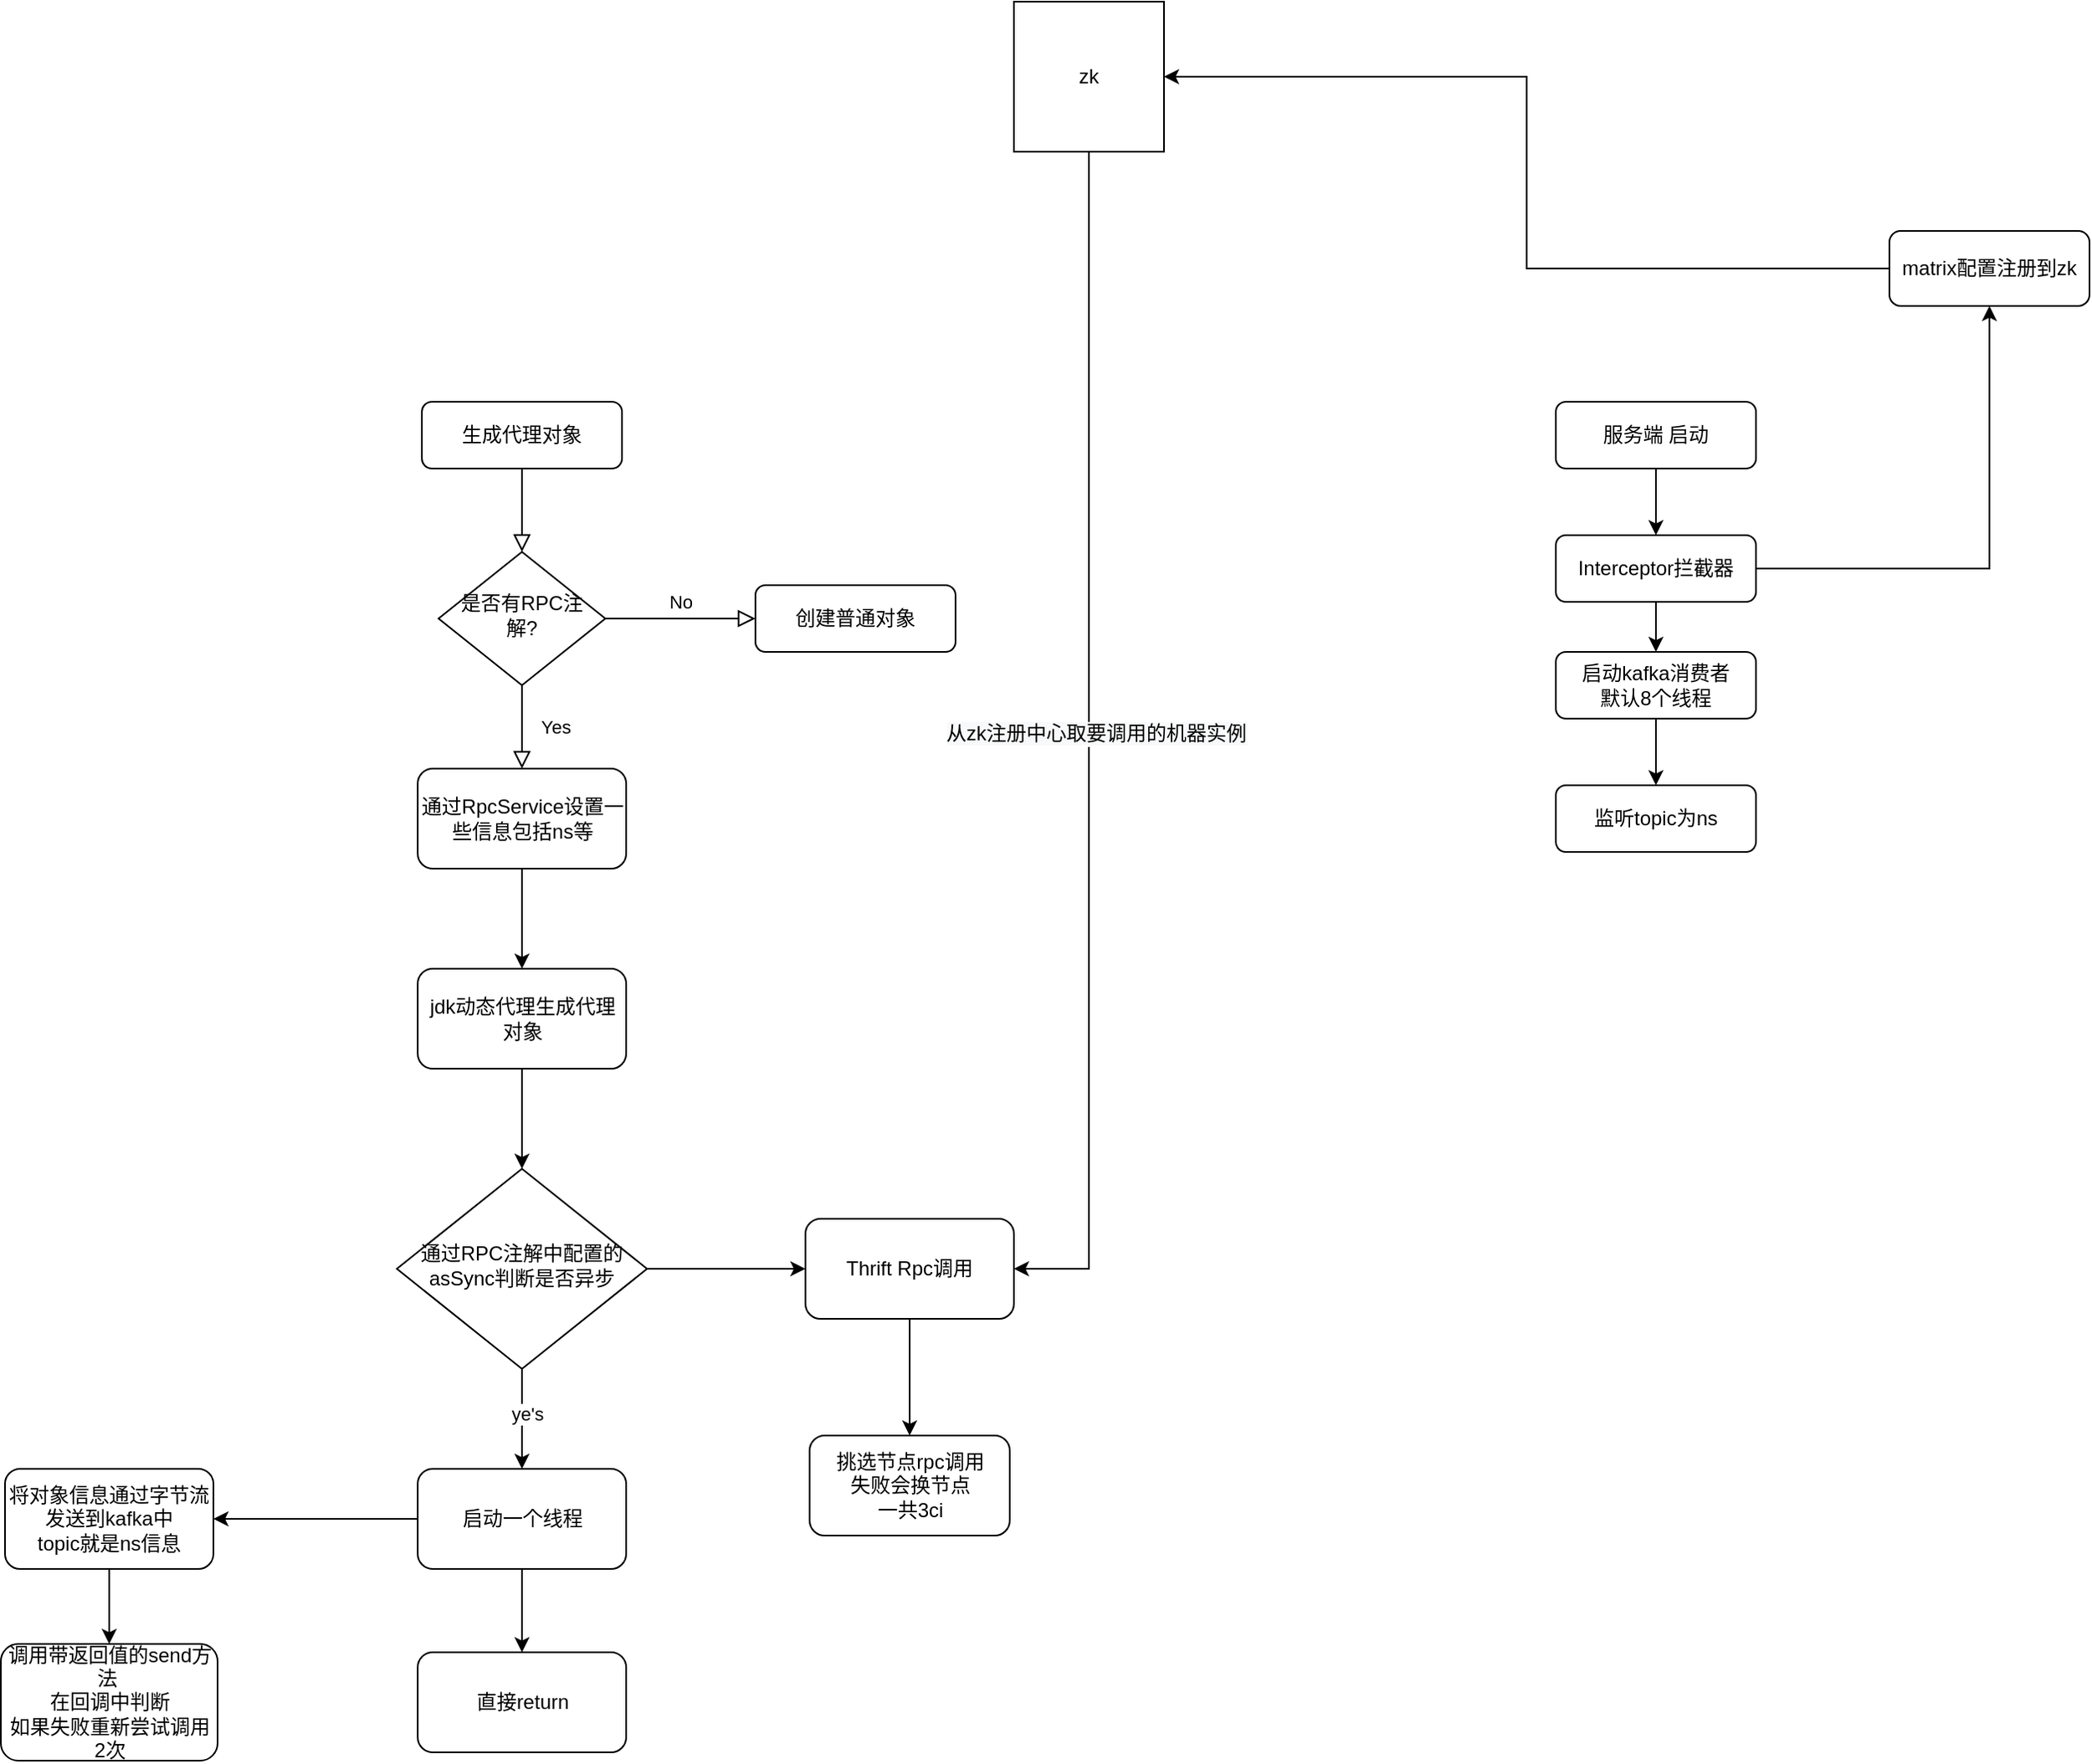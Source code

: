 <mxfile version="14.6.13" type="device"><diagram id="C5RBs43oDa-KdzZeNtuy" name="Page-1"><mxGraphModel dx="2412" dy="595" grid="1" gridSize="10" guides="1" tooltips="1" connect="1" arrows="1" fold="1" page="1" pageScale="1" pageWidth="827" pageHeight="1169" math="0" shadow="0"><root><mxCell id="WIyWlLk6GJQsqaUBKTNV-0"/><mxCell id="WIyWlLk6GJQsqaUBKTNV-1" parent="WIyWlLk6GJQsqaUBKTNV-0"/><mxCell id="WIyWlLk6GJQsqaUBKTNV-2" value="" style="rounded=0;html=1;jettySize=auto;orthogonalLoop=1;fontSize=11;endArrow=block;endFill=0;endSize=8;strokeWidth=1;shadow=0;labelBackgroundColor=none;edgeStyle=orthogonalEdgeStyle;" parent="WIyWlLk6GJQsqaUBKTNV-1" source="WIyWlLk6GJQsqaUBKTNV-3" target="WIyWlLk6GJQsqaUBKTNV-6" edge="1"><mxGeometry relative="1" as="geometry"/></mxCell><mxCell id="WIyWlLk6GJQsqaUBKTNV-3" value="生成代理对象" style="rounded=1;whiteSpace=wrap;html=1;fontSize=12;glass=0;strokeWidth=1;shadow=0;" parent="WIyWlLk6GJQsqaUBKTNV-1" vertex="1"><mxGeometry x="160" y="260" width="120" height="40" as="geometry"/></mxCell><mxCell id="WIyWlLk6GJQsqaUBKTNV-4" value="Yes" style="rounded=0;html=1;jettySize=auto;orthogonalLoop=1;fontSize=11;endArrow=block;endFill=0;endSize=8;strokeWidth=1;shadow=0;labelBackgroundColor=none;edgeStyle=orthogonalEdgeStyle;entryX=0.5;entryY=0;entryDx=0;entryDy=0;entryPerimeter=0;" parent="WIyWlLk6GJQsqaUBKTNV-1" source="WIyWlLk6GJQsqaUBKTNV-6" target="WIyWlLk6GJQsqaUBKTNV-11" edge="1"><mxGeometry y="20" relative="1" as="geometry"><mxPoint as="offset"/><mxPoint x="220" y="460" as="targetPoint"/></mxGeometry></mxCell><mxCell id="WIyWlLk6GJQsqaUBKTNV-5" value="No" style="edgeStyle=orthogonalEdgeStyle;rounded=0;html=1;jettySize=auto;orthogonalLoop=1;fontSize=11;endArrow=block;endFill=0;endSize=8;strokeWidth=1;shadow=0;labelBackgroundColor=none;" parent="WIyWlLk6GJQsqaUBKTNV-1" source="WIyWlLk6GJQsqaUBKTNV-6" target="WIyWlLk6GJQsqaUBKTNV-7" edge="1"><mxGeometry y="10" relative="1" as="geometry"><mxPoint as="offset"/></mxGeometry></mxCell><mxCell id="WIyWlLk6GJQsqaUBKTNV-6" value="是否有RPC注解?" style="rhombus;whiteSpace=wrap;html=1;shadow=0;fontFamily=Helvetica;fontSize=12;align=center;strokeWidth=1;spacing=6;spacingTop=-4;" parent="WIyWlLk6GJQsqaUBKTNV-1" vertex="1"><mxGeometry x="170" y="350" width="100" height="80" as="geometry"/></mxCell><mxCell id="WIyWlLk6GJQsqaUBKTNV-7" value="创建普通对象" style="rounded=1;whiteSpace=wrap;html=1;fontSize=12;glass=0;strokeWidth=1;shadow=0;" parent="WIyWlLk6GJQsqaUBKTNV-1" vertex="1"><mxGeometry x="360" y="370" width="120" height="40" as="geometry"/></mxCell><mxCell id="dBpPztsXsvRdD3fAKgr3-1" value="" style="edgeStyle=orthogonalEdgeStyle;rounded=0;orthogonalLoop=1;jettySize=auto;html=1;" edge="1" parent="WIyWlLk6GJQsqaUBKTNV-1" source="WIyWlLk6GJQsqaUBKTNV-11" target="dBpPztsXsvRdD3fAKgr3-0"><mxGeometry relative="1" as="geometry"/></mxCell><mxCell id="WIyWlLk6GJQsqaUBKTNV-11" value="通过RpcService设置一些信息包括ns等" style="rounded=1;whiteSpace=wrap;html=1;fontSize=12;glass=0;strokeWidth=1;shadow=0;" parent="WIyWlLk6GJQsqaUBKTNV-1" vertex="1"><mxGeometry x="157.5" y="480" width="125" height="60" as="geometry"/></mxCell><mxCell id="dBpPztsXsvRdD3fAKgr3-3" value="" style="edgeStyle=orthogonalEdgeStyle;rounded=0;orthogonalLoop=1;jettySize=auto;html=1;" edge="1" parent="WIyWlLk6GJQsqaUBKTNV-1" source="dBpPztsXsvRdD3fAKgr3-0" target="dBpPztsXsvRdD3fAKgr3-4"><mxGeometry relative="1" as="geometry"><mxPoint x="220" y="720" as="targetPoint"/></mxGeometry></mxCell><mxCell id="dBpPztsXsvRdD3fAKgr3-0" value="jdk动态代理生成代理对象" style="rounded=1;whiteSpace=wrap;html=1;fontSize=12;glass=0;strokeWidth=1;shadow=0;" vertex="1" parent="WIyWlLk6GJQsqaUBKTNV-1"><mxGeometry x="157.5" y="600" width="125" height="60" as="geometry"/></mxCell><mxCell id="dBpPztsXsvRdD3fAKgr3-6" value="" style="edgeStyle=orthogonalEdgeStyle;rounded=0;orthogonalLoop=1;jettySize=auto;html=1;" edge="1" parent="WIyWlLk6GJQsqaUBKTNV-1" source="dBpPztsXsvRdD3fAKgr3-4" target="dBpPztsXsvRdD3fAKgr3-5"><mxGeometry relative="1" as="geometry"/></mxCell><mxCell id="dBpPztsXsvRdD3fAKgr3-7" value="ye's" style="edgeLabel;html=1;align=center;verticalAlign=middle;resizable=0;points=[];" vertex="1" connectable="0" parent="dBpPztsXsvRdD3fAKgr3-6"><mxGeometry x="-0.12" y="3" relative="1" as="geometry"><mxPoint as="offset"/></mxGeometry></mxCell><mxCell id="dBpPztsXsvRdD3fAKgr3-15" value="" style="edgeStyle=orthogonalEdgeStyle;rounded=0;orthogonalLoop=1;jettySize=auto;html=1;" edge="1" parent="WIyWlLk6GJQsqaUBKTNV-1" source="dBpPztsXsvRdD3fAKgr3-4" target="dBpPztsXsvRdD3fAKgr3-14"><mxGeometry relative="1" as="geometry"/></mxCell><mxCell id="dBpPztsXsvRdD3fAKgr3-4" value="通过RPC注解中配置的asSync判断是否异步" style="rhombus;whiteSpace=wrap;html=1;shadow=0;fontFamily=Helvetica;fontSize=12;align=center;strokeWidth=1;spacing=6;spacingTop=-4;" vertex="1" parent="WIyWlLk6GJQsqaUBKTNV-1"><mxGeometry x="145" y="720" width="150" height="120" as="geometry"/></mxCell><mxCell id="dBpPztsXsvRdD3fAKgr3-9" value="" style="edgeStyle=orthogonalEdgeStyle;rounded=0;orthogonalLoop=1;jettySize=auto;html=1;" edge="1" parent="WIyWlLk6GJQsqaUBKTNV-1" source="dBpPztsXsvRdD3fAKgr3-5" target="dBpPztsXsvRdD3fAKgr3-8"><mxGeometry relative="1" as="geometry"/></mxCell><mxCell id="dBpPztsXsvRdD3fAKgr3-11" value="" style="edgeStyle=orthogonalEdgeStyle;rounded=0;orthogonalLoop=1;jettySize=auto;html=1;" edge="1" parent="WIyWlLk6GJQsqaUBKTNV-1" source="dBpPztsXsvRdD3fAKgr3-5" target="dBpPztsXsvRdD3fAKgr3-10"><mxGeometry relative="1" as="geometry"/></mxCell><mxCell id="dBpPztsXsvRdD3fAKgr3-5" value="启动一个线程" style="rounded=1;whiteSpace=wrap;html=1;fontSize=12;glass=0;strokeWidth=1;shadow=0;" vertex="1" parent="WIyWlLk6GJQsqaUBKTNV-1"><mxGeometry x="157.5" y="900" width="125" height="60" as="geometry"/></mxCell><mxCell id="dBpPztsXsvRdD3fAKgr3-13" value="" style="edgeStyle=orthogonalEdgeStyle;rounded=0;orthogonalLoop=1;jettySize=auto;html=1;" edge="1" parent="WIyWlLk6GJQsqaUBKTNV-1" source="dBpPztsXsvRdD3fAKgr3-8" target="dBpPztsXsvRdD3fAKgr3-12"><mxGeometry relative="1" as="geometry"/></mxCell><mxCell id="dBpPztsXsvRdD3fAKgr3-8" value="将对象信息通过字节流发送到kafka中&lt;br&gt;topic就是ns信息" style="rounded=1;whiteSpace=wrap;html=1;fontSize=12;glass=0;strokeWidth=1;shadow=0;" vertex="1" parent="WIyWlLk6GJQsqaUBKTNV-1"><mxGeometry x="-90" y="900" width="125" height="60" as="geometry"/></mxCell><mxCell id="dBpPztsXsvRdD3fAKgr3-10" value="直接return" style="rounded=1;whiteSpace=wrap;html=1;fontSize=12;glass=0;strokeWidth=1;shadow=0;" vertex="1" parent="WIyWlLk6GJQsqaUBKTNV-1"><mxGeometry x="157.5" y="1010" width="125" height="60" as="geometry"/></mxCell><mxCell id="dBpPztsXsvRdD3fAKgr3-12" value="调用带返回值的send方法&amp;nbsp;&lt;br&gt;在回调中判断&lt;br&gt;如果失败重新尝试调用&lt;br&gt;2次" style="rounded=1;whiteSpace=wrap;html=1;fontSize=12;glass=0;strokeWidth=1;shadow=0;" vertex="1" parent="WIyWlLk6GJQsqaUBKTNV-1"><mxGeometry x="-92.5" y="1005" width="130" height="70" as="geometry"/></mxCell><mxCell id="dBpPztsXsvRdD3fAKgr3-29" style="edgeStyle=orthogonalEdgeStyle;rounded=0;orthogonalLoop=1;jettySize=auto;html=1;entryX=0.5;entryY=0;entryDx=0;entryDy=0;" edge="1" parent="WIyWlLk6GJQsqaUBKTNV-1" source="dBpPztsXsvRdD3fAKgr3-14" target="dBpPztsXsvRdD3fAKgr3-32"><mxGeometry relative="1" as="geometry"><mxPoint x="452.5" y="880" as="targetPoint"/></mxGeometry></mxCell><mxCell id="dBpPztsXsvRdD3fAKgr3-14" value="Thrift Rpc调用" style="rounded=1;whiteSpace=wrap;html=1;fontSize=12;glass=0;strokeWidth=1;shadow=0;" vertex="1" parent="WIyWlLk6GJQsqaUBKTNV-1"><mxGeometry x="390" y="750" width="125" height="60" as="geometry"/></mxCell><mxCell id="dBpPztsXsvRdD3fAKgr3-20" value="" style="edgeStyle=orthogonalEdgeStyle;rounded=0;orthogonalLoop=1;jettySize=auto;html=1;" edge="1" parent="WIyWlLk6GJQsqaUBKTNV-1" source="dBpPztsXsvRdD3fAKgr3-18" target="dBpPztsXsvRdD3fAKgr3-19"><mxGeometry relative="1" as="geometry"/></mxCell><mxCell id="dBpPztsXsvRdD3fAKgr3-18" value="服务端 启动" style="rounded=1;whiteSpace=wrap;html=1;fontSize=12;glass=0;strokeWidth=1;shadow=0;" vertex="1" parent="WIyWlLk6GJQsqaUBKTNV-1"><mxGeometry x="840" y="260" width="120" height="40" as="geometry"/></mxCell><mxCell id="dBpPztsXsvRdD3fAKgr3-22" value="" style="edgeStyle=orthogonalEdgeStyle;rounded=0;orthogonalLoop=1;jettySize=auto;html=1;" edge="1" parent="WIyWlLk6GJQsqaUBKTNV-1" source="dBpPztsXsvRdD3fAKgr3-19" target="dBpPztsXsvRdD3fAKgr3-21"><mxGeometry relative="1" as="geometry"/></mxCell><mxCell id="dBpPztsXsvRdD3fAKgr3-26" value="" style="edgeStyle=orthogonalEdgeStyle;rounded=0;orthogonalLoop=1;jettySize=auto;html=1;" edge="1" parent="WIyWlLk6GJQsqaUBKTNV-1" source="dBpPztsXsvRdD3fAKgr3-19" target="dBpPztsXsvRdD3fAKgr3-25"><mxGeometry relative="1" as="geometry"><mxPoint x="1040" y="360" as="targetPoint"/></mxGeometry></mxCell><mxCell id="dBpPztsXsvRdD3fAKgr3-19" value="Interceptor拦截器" style="whiteSpace=wrap;html=1;rounded=1;shadow=0;strokeWidth=1;glass=0;" vertex="1" parent="WIyWlLk6GJQsqaUBKTNV-1"><mxGeometry x="840" y="340" width="120" height="40" as="geometry"/></mxCell><mxCell id="dBpPztsXsvRdD3fAKgr3-24" value="" style="edgeStyle=orthogonalEdgeStyle;rounded=0;orthogonalLoop=1;jettySize=auto;html=1;" edge="1" parent="WIyWlLk6GJQsqaUBKTNV-1" source="dBpPztsXsvRdD3fAKgr3-21" target="dBpPztsXsvRdD3fAKgr3-23"><mxGeometry relative="1" as="geometry"/></mxCell><mxCell id="dBpPztsXsvRdD3fAKgr3-21" value="启动kafka消费者&lt;br&gt;默认8个线程" style="whiteSpace=wrap;html=1;rounded=1;shadow=0;strokeWidth=1;glass=0;" vertex="1" parent="WIyWlLk6GJQsqaUBKTNV-1"><mxGeometry x="840" y="410" width="120" height="40" as="geometry"/></mxCell><mxCell id="dBpPztsXsvRdD3fAKgr3-23" value="监听topic为ns" style="whiteSpace=wrap;html=1;rounded=1;shadow=0;strokeWidth=1;glass=0;" vertex="1" parent="WIyWlLk6GJQsqaUBKTNV-1"><mxGeometry x="840" y="490" width="120" height="40" as="geometry"/></mxCell><mxCell id="dBpPztsXsvRdD3fAKgr3-28" style="edgeStyle=orthogonalEdgeStyle;rounded=0;orthogonalLoop=1;jettySize=auto;html=1;entryX=1;entryY=0.5;entryDx=0;entryDy=0;" edge="1" parent="WIyWlLk6GJQsqaUBKTNV-1" source="dBpPztsXsvRdD3fAKgr3-25" target="dBpPztsXsvRdD3fAKgr3-27"><mxGeometry relative="1" as="geometry"/></mxCell><mxCell id="dBpPztsXsvRdD3fAKgr3-25" value="matrix配置注册到zk" style="whiteSpace=wrap;html=1;rounded=1;shadow=0;strokeWidth=1;glass=0;" vertex="1" parent="WIyWlLk6GJQsqaUBKTNV-1"><mxGeometry x="1040" y="157.5" width="120" height="45" as="geometry"/></mxCell><mxCell id="dBpPztsXsvRdD3fAKgr3-30" style="edgeStyle=orthogonalEdgeStyle;rounded=0;orthogonalLoop=1;jettySize=auto;html=1;entryX=1;entryY=0.5;entryDx=0;entryDy=0;" edge="1" parent="WIyWlLk6GJQsqaUBKTNV-1" source="dBpPztsXsvRdD3fAKgr3-27" target="dBpPztsXsvRdD3fAKgr3-14"><mxGeometry relative="1" as="geometry"/></mxCell><mxCell id="dBpPztsXsvRdD3fAKgr3-31" value="&lt;span style=&quot;font-size: 12px ; background-color: rgb(248 , 249 , 250)&quot;&gt;从zk注册中心取要调用的机器实例&lt;/span&gt;" style="edgeLabel;html=1;align=center;verticalAlign=middle;resizable=0;points=[];" vertex="1" connectable="0" parent="dBpPztsXsvRdD3fAKgr3-30"><mxGeometry x="-0.024" y="4" relative="1" as="geometry"><mxPoint as="offset"/></mxGeometry></mxCell><mxCell id="dBpPztsXsvRdD3fAKgr3-27" value="zk" style="whiteSpace=wrap;html=1;aspect=fixed;" vertex="1" parent="WIyWlLk6GJQsqaUBKTNV-1"><mxGeometry x="515" y="20" width="90" height="90" as="geometry"/></mxCell><mxCell id="dBpPztsXsvRdD3fAKgr3-32" value="挑选节点rpc调用&lt;br&gt;失败会换节点&lt;br&gt;一共3ci" style="rounded=1;whiteSpace=wrap;html=1;" vertex="1" parent="WIyWlLk6GJQsqaUBKTNV-1"><mxGeometry x="392.5" y="880" width="120" height="60" as="geometry"/></mxCell><mxCell id="dBpPztsXsvRdD3fAKgr3-34" style="edgeStyle=orthogonalEdgeStyle;rounded=0;orthogonalLoop=1;jettySize=auto;html=1;exitX=0.5;exitY=1;exitDx=0;exitDy=0;" edge="1" parent="WIyWlLk6GJQsqaUBKTNV-1" source="dBpPztsXsvRdD3fAKgr3-32" target="dBpPztsXsvRdD3fAKgr3-32"><mxGeometry relative="1" as="geometry"/></mxCell></root></mxGraphModel></diagram></mxfile>